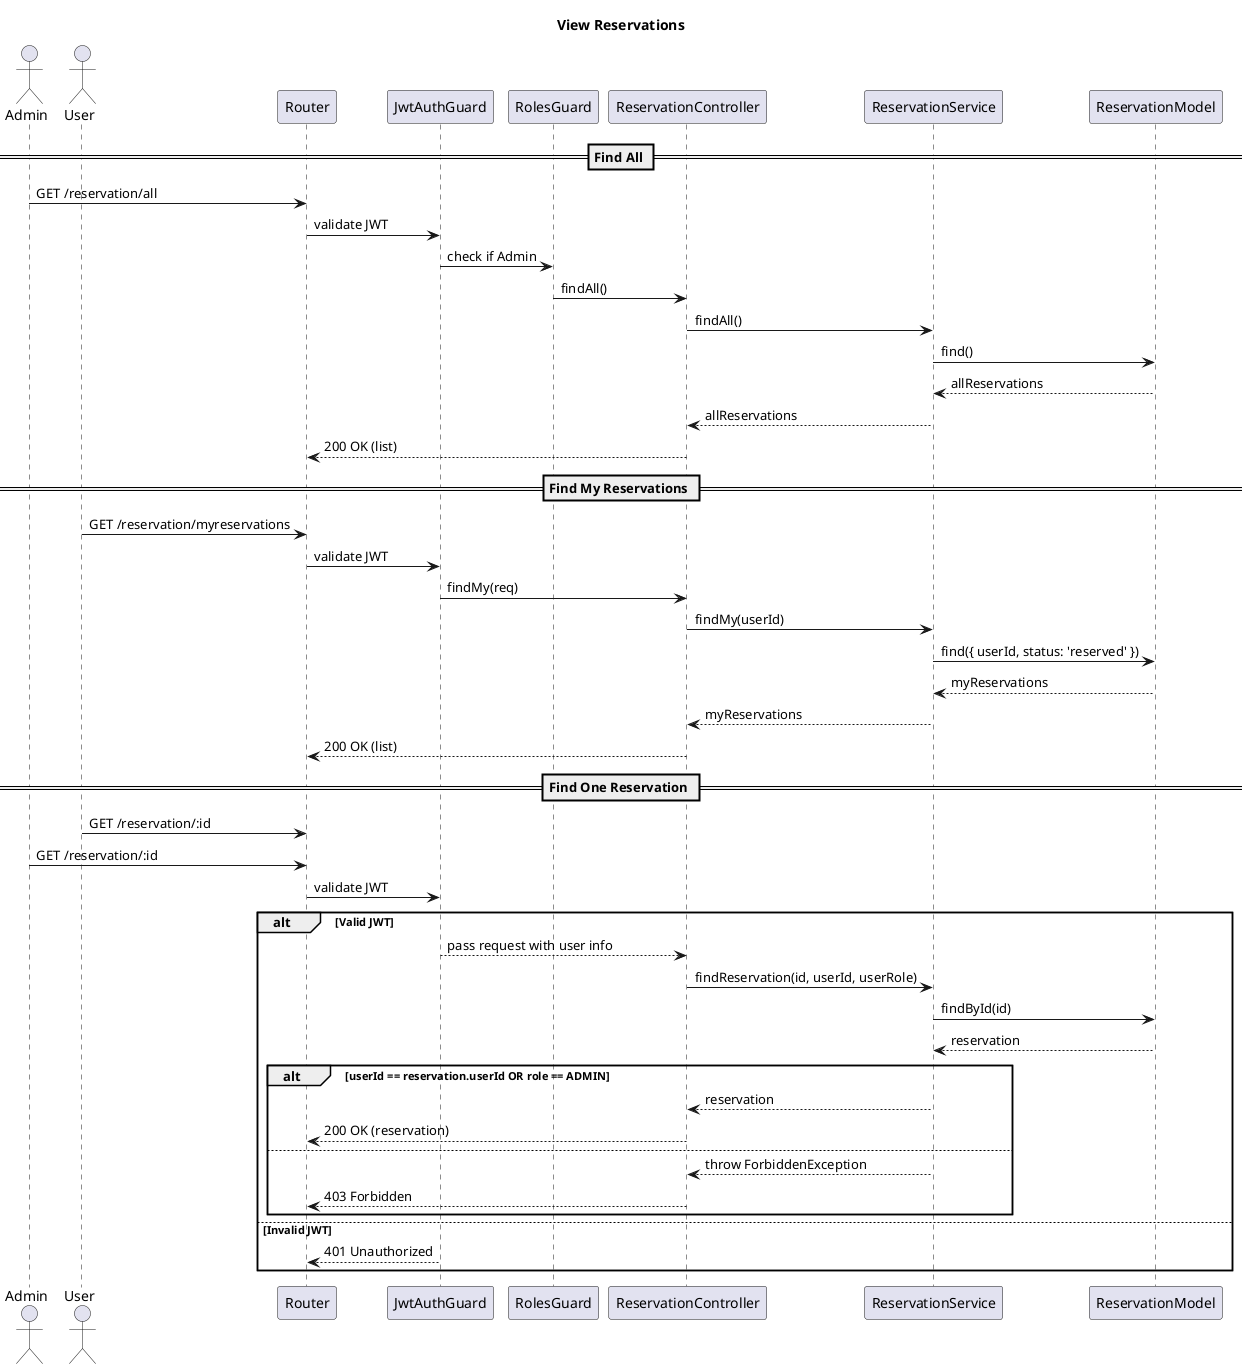 @startuml
title View Reservations

actor Admin
actor User

participant "Router" as Router
participant "JwtAuthGuard" as AuthGuard
participant "RolesGuard" as RolesGuard
participant "ReservationController" as Controller
participant "ReservationService" as Service
participant "ReservationModel" as Model

== Find All ==
Admin -> Router: GET /reservation/all
Router -> AuthGuard: validate JWT
AuthGuard -> RolesGuard: check if Admin
RolesGuard -> Controller: findAll()
Controller -> Service: findAll()
Service -> Model: find()
Model --> Service: allReservations
Service --> Controller: allReservations
Controller --> Router: 200 OK (list)

== Find My Reservations ==
User -> Router: GET /reservation/myreservations
Router -> AuthGuard: validate JWT
AuthGuard -> Controller: findMy(req)
Controller -> Service: findMy(userId)
Service -> Model: find({ userId, status: 'reserved' })
Model --> Service: myReservations
Service --> Controller: myReservations
Controller --> Router: 200 OK (list)

== Find One Reservation ==
User -> Router: GET /reservation/:id
Admin -> Router: GET /reservation/:id
Router -> AuthGuard: validate JWT

alt Valid JWT
    AuthGuard --> Controller: pass request with user info
    Controller -> Service: findReservation(id, userId, userRole)
    Service -> Model: findById(id)
    Model --> Service: reservation

    alt userId == reservation.userId OR role == ADMIN
        Service --> Controller: reservation
        Controller --> Router: 200 OK (reservation)
    else
        Service --> Controller: throw ForbiddenException
        Controller --> Router: 403 Forbidden
    end

else Invalid JWT
    AuthGuard --> Router: 401 Unauthorized
end

@enduml
